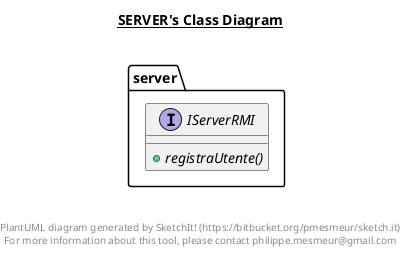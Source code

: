 @startuml

title __SERVER's Class Diagram__\n

  namespace server {
    interface server.IServerRMI {
        {abstract} + registraUtente()
    }
  }
  



right footer


PlantUML diagram generated by SketchIt! (https://bitbucket.org/pmesmeur/sketch.it)
For more information about this tool, please contact philippe.mesmeur@gmail.com
endfooter

@enduml

